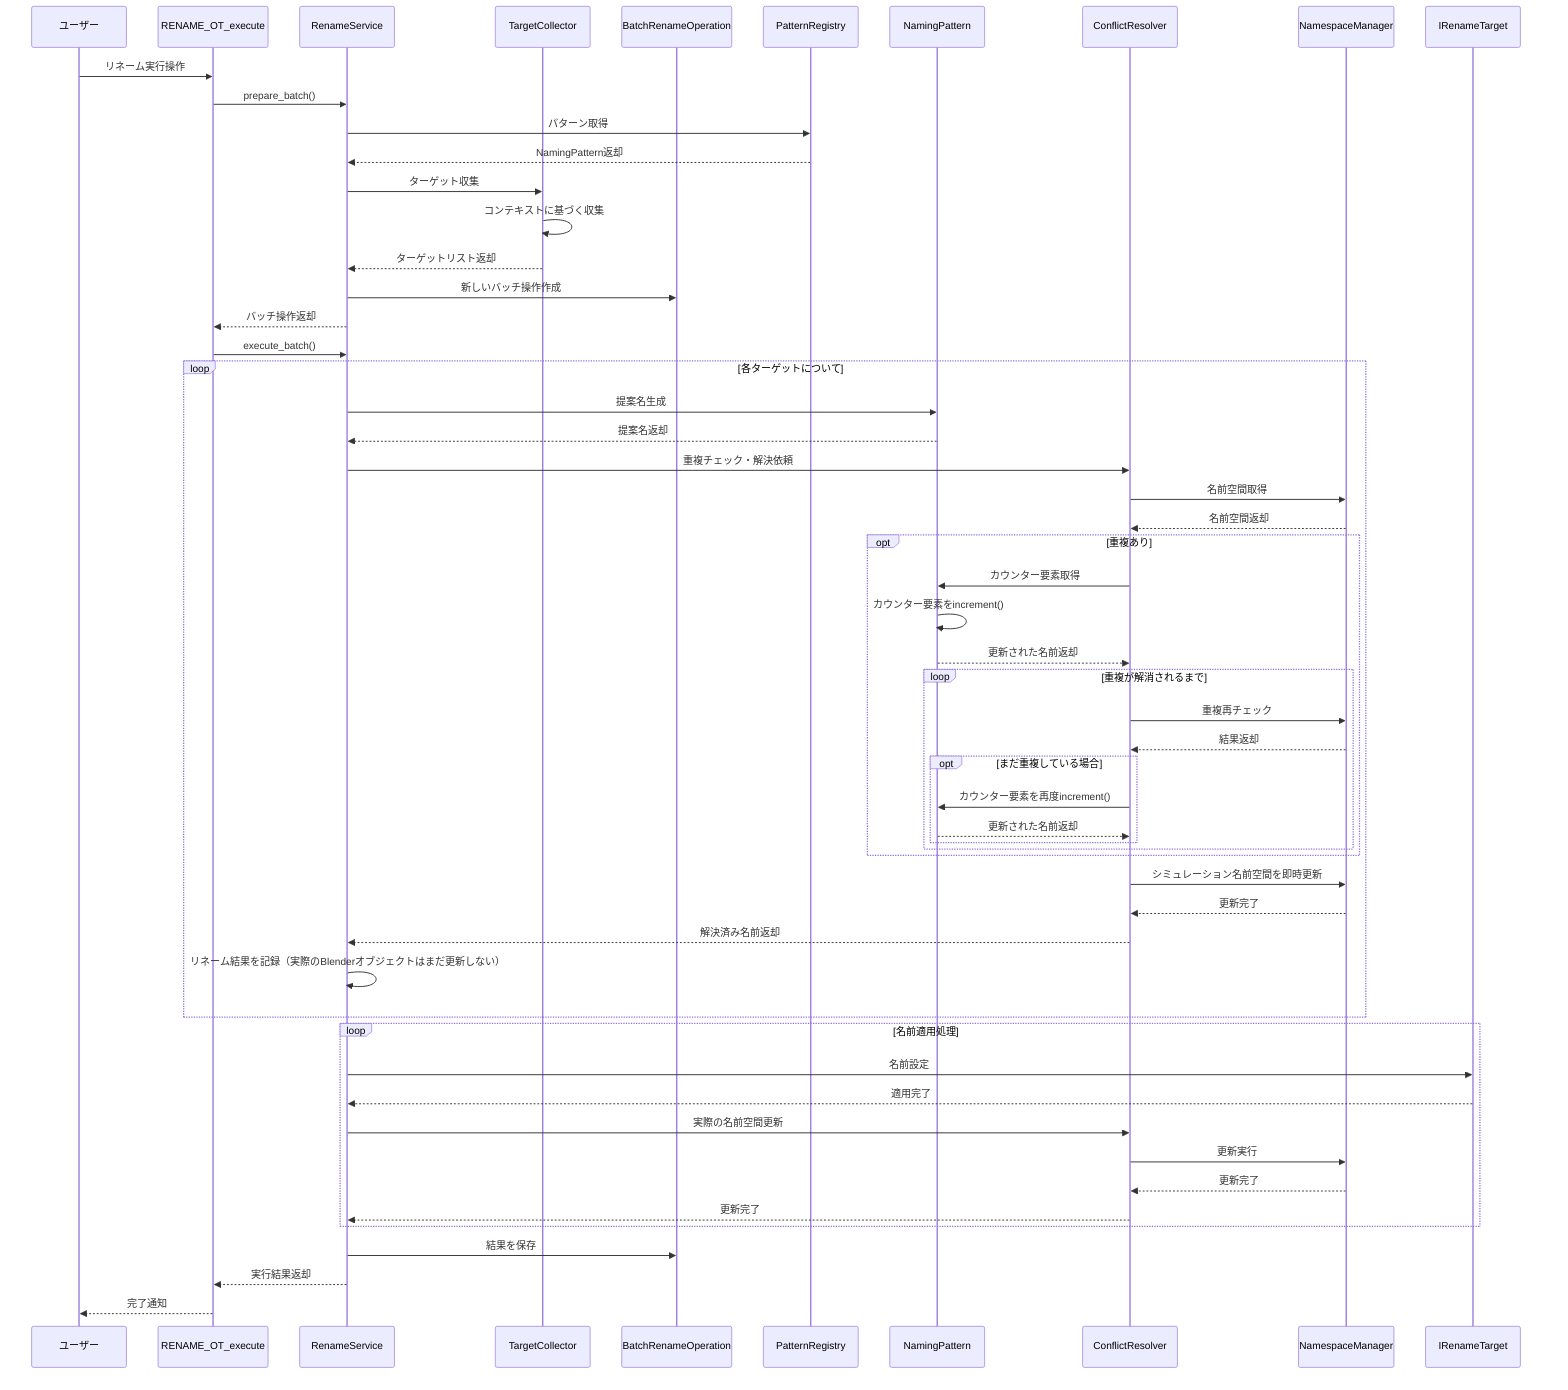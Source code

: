 ---
config:
  layout: elk
  theme: default
  dagre:
    ranksep: 100
    nodesep: 100
    edgesep: 10
    direction: LR
---

sequenceDiagram
    participant ユーザー
    participant RENAME_OT_execute
    participant RenameService
    participant TargetCollector
    participant BatchRenameOperation
    participant PatternRegistry
    participant NamingPattern
    participant ConflictResolver
    participant NamespaceManager
    
    ユーザー->>RENAME_OT_execute: リネーム実行操作
    RENAME_OT_execute->>RenameService: prepare_batch()
    
    RenameService->>PatternRegistry: パターン取得
    PatternRegistry-->>RenameService: NamingPattern返却
    
    RenameService->>TargetCollector: ターゲット収集
    TargetCollector->>TargetCollector: コンテキストに基づく収集
    TargetCollector-->>RenameService: ターゲットリスト返却
    
    RenameService->>BatchRenameOperation: 新しいバッチ操作作成
    RenameService-->>RENAME_OT_execute: バッチ操作返却
    
    RENAME_OT_execute->>RenameService: execute_batch()
    
    loop 各ターゲットについて
        RenameService->>NamingPattern: 提案名生成
        NamingPattern-->>RenameService: 提案名返却
        
        RenameService->>ConflictResolver: 重複チェック・解決依頼
        ConflictResolver->>NamespaceManager: 名前空間取得
        NamespaceManager-->>ConflictResolver: 名前空間返却
        
        opt 重複あり
            ConflictResolver->>NamingPattern: カウンター要素取得
            NamingPattern->>NamingPattern: カウンター要素をincrement()
            NamingPattern-->>ConflictResolver: 更新された名前返却
            
            loop 重複が解消されるまで
                ConflictResolver->>NamespaceManager: 重複再チェック
                NamespaceManager-->>ConflictResolver: 結果返却
                
                opt まだ重複している場合
                    ConflictResolver->>NamingPattern: カウンター要素を再度increment()
                    NamingPattern-->>ConflictResolver: 更新された名前返却
                end
            end
        end
        
        ConflictResolver->>NamespaceManager: シミュレーション名前空間を即時更新
        NamespaceManager-->>ConflictResolver: 更新完了
        ConflictResolver-->>RenameService: 解決済み名前返却
        
        RenameService->>RenameService: リネーム結果を記録（実際のBlenderオブジェクトはまだ更新しない）
    end
    
    loop 名前適用処理
        RenameService->>IRenameTarget: 名前設定
        IRenameTarget-->>RenameService: 適用完了
        
        RenameService->>ConflictResolver: 実際の名前空間更新
        ConflictResolver->>NamespaceManager: 更新実行
        NamespaceManager-->>ConflictResolver: 更新完了
        ConflictResolver-->>RenameService: 更新完了
    end
    
    RenameService->>BatchRenameOperation: 結果を保存
    RenameService-->>RENAME_OT_execute: 実行結果返却
    RENAME_OT_execute-->>ユーザー: 完了通知